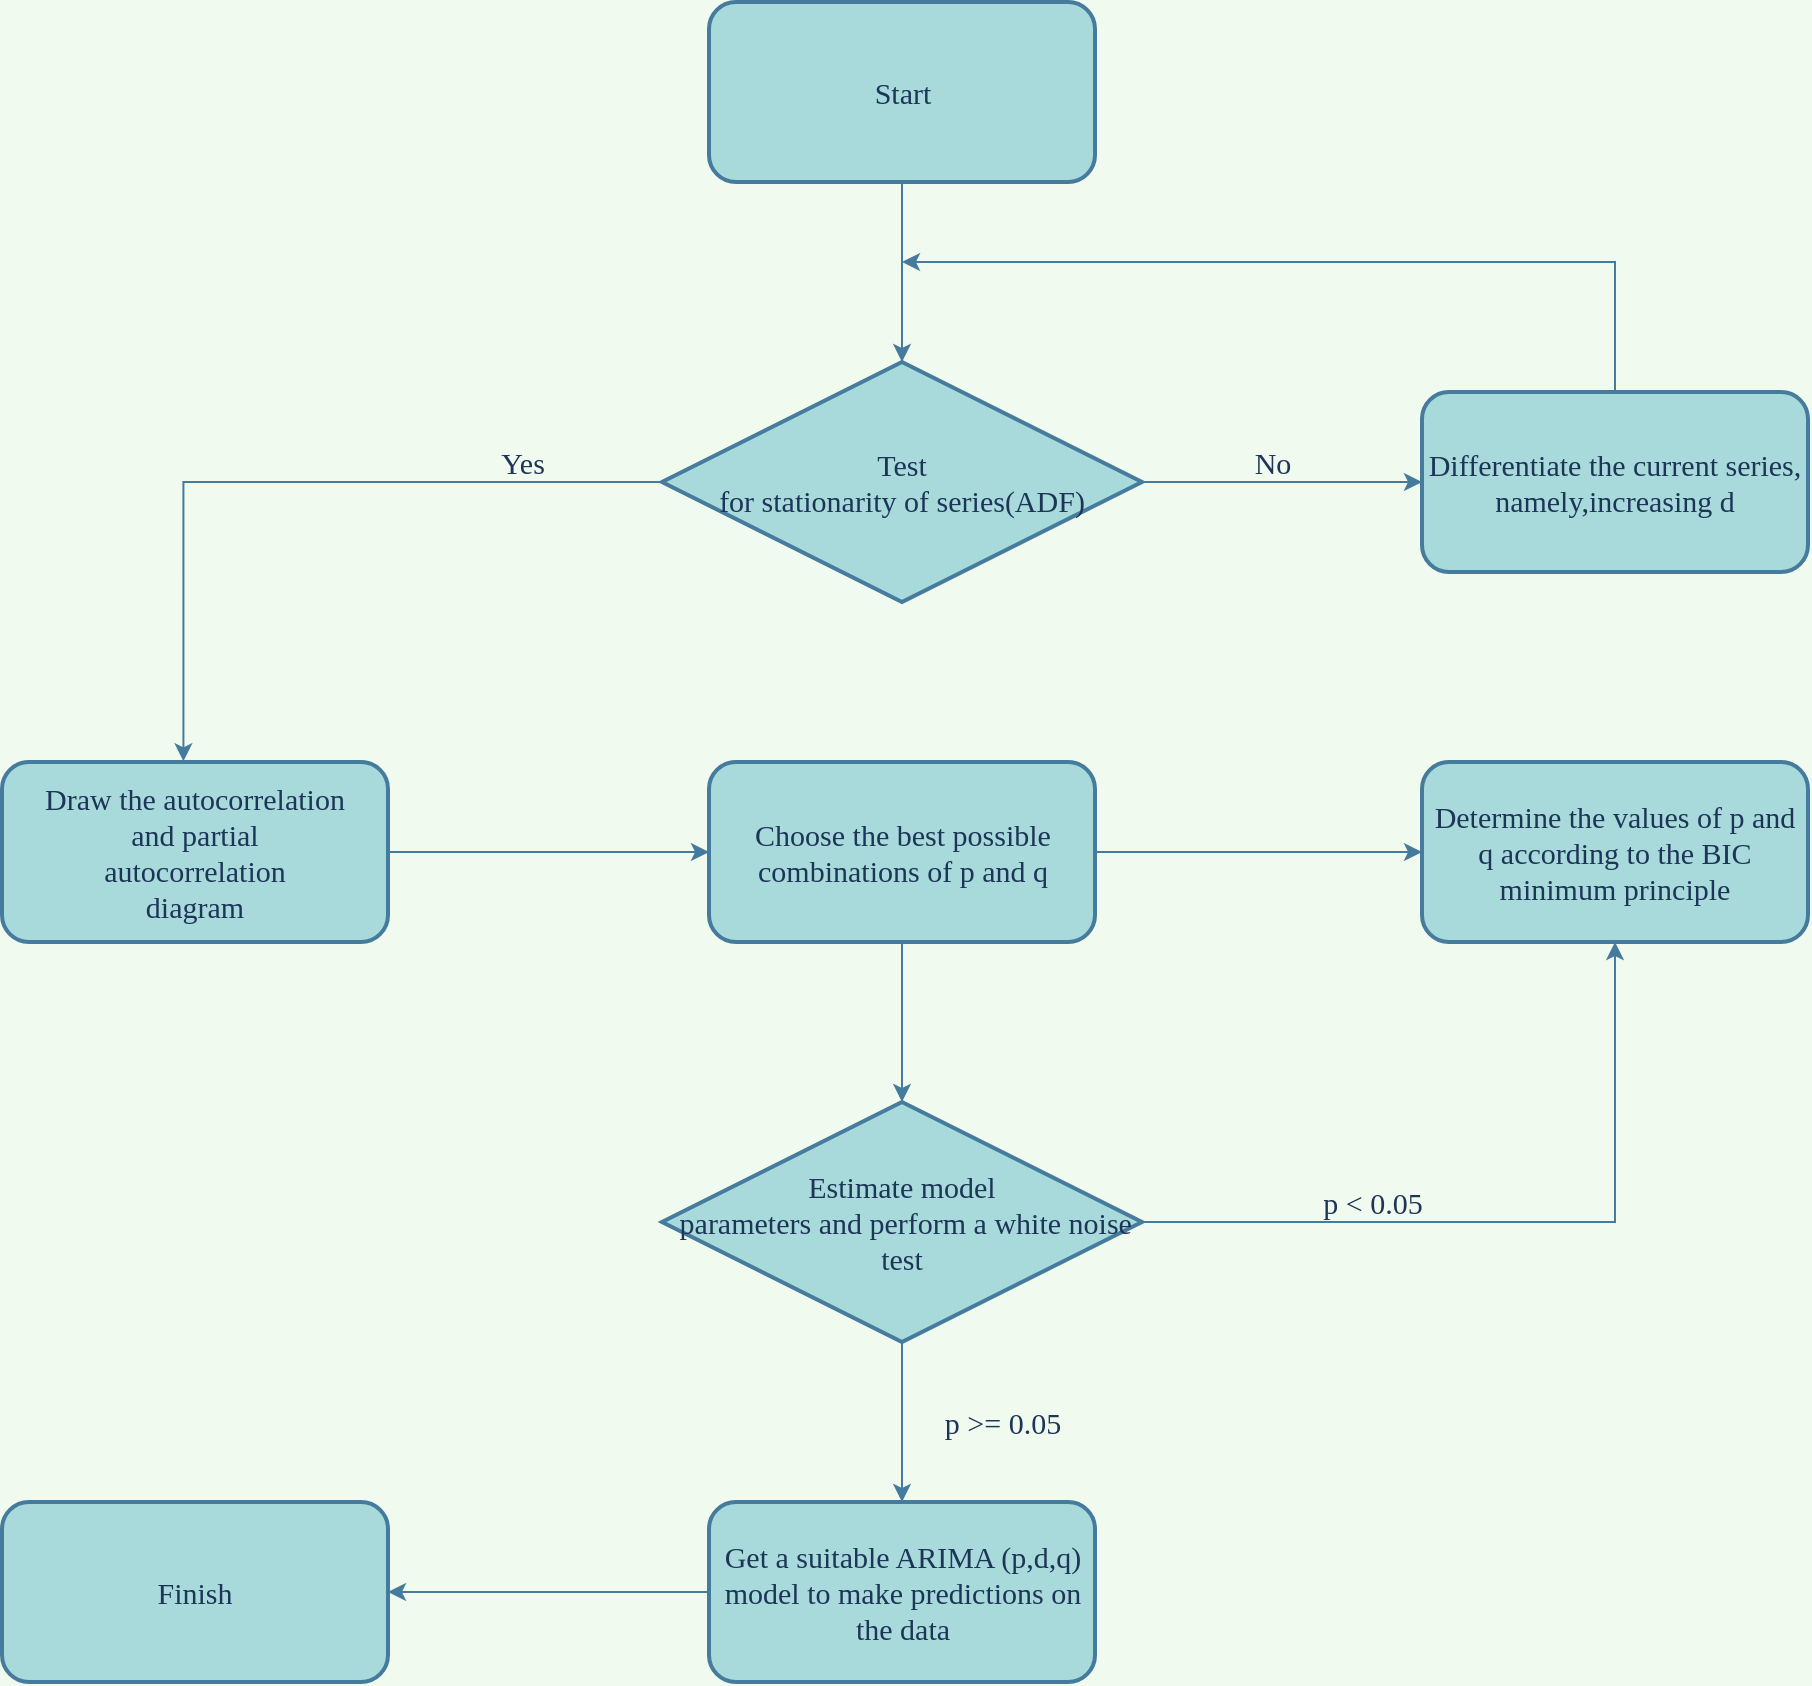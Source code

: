 <mxfile version="16.5.3" type="github">
  <diagram id="C5RBs43oDa-KdzZeNtuy" name="Page-1">
    <mxGraphModel dx="3000" dy="973" grid="1" gridSize="10" guides="1" tooltips="1" connect="1" arrows="1" fold="1" page="1" pageScale="1" pageWidth="827" pageHeight="1169" background="#F1FAEE" math="0" shadow="0">
      <root>
        <mxCell id="WIyWlLk6GJQsqaUBKTNV-0" />
        <mxCell id="WIyWlLk6GJQsqaUBKTNV-1" parent="WIyWlLk6GJQsqaUBKTNV-0" />
        <mxCell id="g67Yw9Pypv5ZU0-nCZ06-19" value="" style="edgeStyle=orthogonalEdgeStyle;rounded=0;orthogonalLoop=1;jettySize=auto;html=1;fontFamily=Lucida Console;fontSize=15;entryX=0;entryY=0.5;entryDx=0;entryDy=0;labelBackgroundColor=#F1FAEE;strokeColor=#457B9D;fontColor=#1D3557;" edge="1" parent="WIyWlLk6GJQsqaUBKTNV-1" source="g67Yw9Pypv5ZU0-nCZ06-2" target="g67Yw9Pypv5ZU0-nCZ06-26">
          <mxGeometry relative="1" as="geometry">
            <mxPoint x="-620" y="335" as="targetPoint" />
          </mxGeometry>
        </mxCell>
        <mxCell id="g67Yw9Pypv5ZU0-nCZ06-2" value="&lt;span&gt;Test&lt;br&gt;for stationarity of series&lt;/span&gt;(ADF)&lt;span&gt;&lt;br&gt;&lt;/span&gt;" style="strokeWidth=2;html=1;shape=mxgraph.flowchart.decision;whiteSpace=wrap;fontFamily=Lucida Console;fontSize=15;fillColor=#A8DADC;strokeColor=#457B9D;fontColor=#1D3557;" vertex="1" parent="WIyWlLk6GJQsqaUBKTNV-1">
          <mxGeometry x="-970" y="280" width="240" height="120" as="geometry" />
        </mxCell>
        <mxCell id="g67Yw9Pypv5ZU0-nCZ06-15" value="" style="edgeStyle=orthogonalEdgeStyle;rounded=0;orthogonalLoop=1;jettySize=auto;html=1;fontFamily=Lucida Console;fontSize=15;labelBackgroundColor=#F1FAEE;strokeColor=#457B9D;fontColor=#1D3557;" edge="1" parent="WIyWlLk6GJQsqaUBKTNV-1" source="g67Yw9Pypv5ZU0-nCZ06-4" target="g67Yw9Pypv5ZU0-nCZ06-2">
          <mxGeometry relative="1" as="geometry" />
        </mxCell>
        <mxCell id="g67Yw9Pypv5ZU0-nCZ06-4" value="Start" style="rounded=1;whiteSpace=wrap;html=1;fontFamily=Lucida Console;fontSize=15;strokeWidth=2;fillColor=#A8DADC;strokeColor=#457B9D;fontColor=#1D3557;" vertex="1" parent="WIyWlLk6GJQsqaUBKTNV-1">
          <mxGeometry x="-946.5" y="100" width="193" height="90" as="geometry" />
        </mxCell>
        <mxCell id="g67Yw9Pypv5ZU0-nCZ06-20" value="" style="edgeStyle=segmentEdgeStyle;endArrow=classic;html=1;rounded=0;fontFamily=Lucida Console;fontSize=15;exitX=0.5;exitY=0;exitDx=0;exitDy=0;labelBackgroundColor=#F1FAEE;strokeColor=#457B9D;fontColor=#1D3557;" edge="1" parent="WIyWlLk6GJQsqaUBKTNV-1" source="g67Yw9Pypv5ZU0-nCZ06-26">
          <mxGeometry width="50" height="50" relative="1" as="geometry">
            <mxPoint x="-510" y="230" as="sourcePoint" />
            <mxPoint x="-850" y="230" as="targetPoint" />
            <Array as="points">
              <mxPoint x="-493" y="230" />
            </Array>
          </mxGeometry>
        </mxCell>
        <mxCell id="g67Yw9Pypv5ZU0-nCZ06-23" value="No" style="text;html=1;align=center;verticalAlign=middle;resizable=0;points=[];autosize=1;strokeColor=none;fillColor=none;fontSize=15;fontFamily=Lucida Console;fontColor=#1D3557;" vertex="1" parent="WIyWlLk6GJQsqaUBKTNV-1">
          <mxGeometry x="-680" y="320" width="30" height="20" as="geometry" />
        </mxCell>
        <mxCell id="g67Yw9Pypv5ZU0-nCZ06-33" style="edgeStyle=orthogonalEdgeStyle;rounded=0;orthogonalLoop=1;jettySize=auto;html=1;entryX=0;entryY=0.5;entryDx=0;entryDy=0;fontFamily=Lucida Console;fontSize=15;labelBackgroundColor=#F1FAEE;strokeColor=#457B9D;fontColor=#1D3557;" edge="1" parent="WIyWlLk6GJQsqaUBKTNV-1" source="g67Yw9Pypv5ZU0-nCZ06-25" target="g67Yw9Pypv5ZU0-nCZ06-29">
          <mxGeometry relative="1" as="geometry" />
        </mxCell>
        <mxCell id="g67Yw9Pypv5ZU0-nCZ06-25" value="Draw the autocorrelation&lt;br&gt;and partial&lt;br&gt;autocorrelation&lt;br&gt;diagram" style="rounded=1;whiteSpace=wrap;html=1;fontFamily=Lucida Console;fontSize=15;strokeWidth=2;fillColor=#A8DADC;strokeColor=#457B9D;fontColor=#1D3557;" vertex="1" parent="WIyWlLk6GJQsqaUBKTNV-1">
          <mxGeometry x="-1300" y="480" width="193" height="90" as="geometry" />
        </mxCell>
        <mxCell id="g67Yw9Pypv5ZU0-nCZ06-26" value="Differentiate the current series,&lt;br&gt;namely,increasing d" style="rounded=1;whiteSpace=wrap;html=1;fontFamily=Lucida Console;fontSize=15;strokeWidth=2;fillColor=#A8DADC;strokeColor=#457B9D;fontColor=#1D3557;" vertex="1" parent="WIyWlLk6GJQsqaUBKTNV-1">
          <mxGeometry x="-590" y="295" width="193" height="90" as="geometry" />
        </mxCell>
        <mxCell id="g67Yw9Pypv5ZU0-nCZ06-34" style="edgeStyle=orthogonalEdgeStyle;rounded=0;orthogonalLoop=1;jettySize=auto;html=1;entryX=0;entryY=0.5;entryDx=0;entryDy=0;fontFamily=Lucida Console;fontSize=15;labelBackgroundColor=#F1FAEE;strokeColor=#457B9D;fontColor=#1D3557;" edge="1" parent="WIyWlLk6GJQsqaUBKTNV-1" source="g67Yw9Pypv5ZU0-nCZ06-29" target="g67Yw9Pypv5ZU0-nCZ06-32">
          <mxGeometry relative="1" as="geometry" />
        </mxCell>
        <mxCell id="g67Yw9Pypv5ZU0-nCZ06-40" value="" style="edgeStyle=orthogonalEdgeStyle;rounded=0;orthogonalLoop=1;jettySize=auto;html=1;fontFamily=Lucida Console;fontSize=15;labelBackgroundColor=#F1FAEE;strokeColor=#457B9D;fontColor=#1D3557;" edge="1" parent="WIyWlLk6GJQsqaUBKTNV-1" source="g67Yw9Pypv5ZU0-nCZ06-29" target="g67Yw9Pypv5ZU0-nCZ06-39">
          <mxGeometry relative="1" as="geometry" />
        </mxCell>
        <mxCell id="g67Yw9Pypv5ZU0-nCZ06-29" value="Choose the best possible combinations of p and q" style="rounded=1;whiteSpace=wrap;html=1;fontFamily=Lucida Console;fontSize=15;strokeWidth=2;fillColor=#A8DADC;strokeColor=#457B9D;fontColor=#1D3557;" vertex="1" parent="WIyWlLk6GJQsqaUBKTNV-1">
          <mxGeometry x="-946.5" y="480" width="193" height="90" as="geometry" />
        </mxCell>
        <mxCell id="g67Yw9Pypv5ZU0-nCZ06-30" value="" style="edgeStyle=segmentEdgeStyle;endArrow=classic;html=1;rounded=0;fontFamily=Lucida Console;fontSize=15;entryX=0.47;entryY=-0.004;entryDx=0;entryDy=0;entryPerimeter=0;labelBackgroundColor=#F1FAEE;strokeColor=#457B9D;fontColor=#1D3557;" edge="1" parent="WIyWlLk6GJQsqaUBKTNV-1" target="g67Yw9Pypv5ZU0-nCZ06-25">
          <mxGeometry width="50" height="50" relative="1" as="geometry">
            <mxPoint x="-970" y="340" as="sourcePoint" />
            <mxPoint x="-1130" y="340" as="targetPoint" />
          </mxGeometry>
        </mxCell>
        <mxCell id="g67Yw9Pypv5ZU0-nCZ06-31" value="Yes" style="text;html=1;align=center;verticalAlign=middle;resizable=0;points=[];autosize=1;strokeColor=none;fillColor=none;fontSize=15;fontFamily=Lucida Console;fontColor=#1D3557;" vertex="1" parent="WIyWlLk6GJQsqaUBKTNV-1">
          <mxGeometry x="-1060" y="320" width="40" height="20" as="geometry" />
        </mxCell>
        <mxCell id="g67Yw9Pypv5ZU0-nCZ06-32" value="Determine the values of p and q according to the BIC minimum principle" style="rounded=1;whiteSpace=wrap;html=1;fontFamily=Lucida Console;fontSize=15;strokeWidth=2;fillColor=#A8DADC;strokeColor=#457B9D;fontColor=#1D3557;" vertex="1" parent="WIyWlLk6GJQsqaUBKTNV-1">
          <mxGeometry x="-590" y="480" width="193" height="90" as="geometry" />
        </mxCell>
        <mxCell id="g67Yw9Pypv5ZU0-nCZ06-41" style="edgeStyle=orthogonalEdgeStyle;rounded=0;orthogonalLoop=1;jettySize=auto;html=1;entryX=0.5;entryY=1;entryDx=0;entryDy=0;fontFamily=Lucida Console;fontSize=15;labelBackgroundColor=#F1FAEE;strokeColor=#457B9D;fontColor=#1D3557;" edge="1" parent="WIyWlLk6GJQsqaUBKTNV-1" source="g67Yw9Pypv5ZU0-nCZ06-39" target="g67Yw9Pypv5ZU0-nCZ06-32">
          <mxGeometry relative="1" as="geometry" />
        </mxCell>
        <mxCell id="g67Yw9Pypv5ZU0-nCZ06-47" value="" style="edgeStyle=orthogonalEdgeStyle;rounded=0;orthogonalLoop=1;jettySize=auto;html=1;fontFamily=Lucida Console;fontSize=15;labelBackgroundColor=#F1FAEE;strokeColor=#457B9D;fontColor=#1D3557;" edge="1" parent="WIyWlLk6GJQsqaUBKTNV-1" source="g67Yw9Pypv5ZU0-nCZ06-39" target="g67Yw9Pypv5ZU0-nCZ06-46">
          <mxGeometry relative="1" as="geometry" />
        </mxCell>
        <mxCell id="g67Yw9Pypv5ZU0-nCZ06-39" value="Estimate model&lt;br&gt;&amp;nbsp;parameters and perform a white noise test&lt;span&gt;&lt;br&gt;&lt;/span&gt;" style="strokeWidth=2;html=1;shape=mxgraph.flowchart.decision;whiteSpace=wrap;fontFamily=Lucida Console;fontSize=15;fillColor=#A8DADC;strokeColor=#457B9D;fontColor=#1D3557;" vertex="1" parent="WIyWlLk6GJQsqaUBKTNV-1">
          <mxGeometry x="-970" y="650" width="240" height="120" as="geometry" />
        </mxCell>
        <mxCell id="g67Yw9Pypv5ZU0-nCZ06-42" value="p &amp;lt; 0.05" style="text;html=1;align=center;verticalAlign=middle;resizable=0;points=[];autosize=1;strokeColor=none;fillColor=none;fontSize=15;fontFamily=Lucida Console;fontColor=#1D3557;" vertex="1" parent="WIyWlLk6GJQsqaUBKTNV-1">
          <mxGeometry x="-660" y="690" width="90" height="20" as="geometry" />
        </mxCell>
        <mxCell id="g67Yw9Pypv5ZU0-nCZ06-49" value="" style="edgeStyle=orthogonalEdgeStyle;rounded=0;orthogonalLoop=1;jettySize=auto;html=1;fontFamily=Lucida Console;fontSize=15;labelBackgroundColor=#F1FAEE;strokeColor=#457B9D;fontColor=#1D3557;" edge="1" parent="WIyWlLk6GJQsqaUBKTNV-1" source="g67Yw9Pypv5ZU0-nCZ06-46" target="g67Yw9Pypv5ZU0-nCZ06-48">
          <mxGeometry relative="1" as="geometry" />
        </mxCell>
        <mxCell id="g67Yw9Pypv5ZU0-nCZ06-46" value="Get a suitable ARIMA (p,d,q) model to make predictions on the data" style="rounded=1;whiteSpace=wrap;html=1;fontFamily=Lucida Console;fontSize=15;strokeWidth=2;fillColor=#A8DADC;strokeColor=#457B9D;fontColor=#1D3557;" vertex="1" parent="WIyWlLk6GJQsqaUBKTNV-1">
          <mxGeometry x="-946.5" y="850" width="193" height="90" as="geometry" />
        </mxCell>
        <mxCell id="g67Yw9Pypv5ZU0-nCZ06-48" value="Finish" style="rounded=1;whiteSpace=wrap;html=1;fontFamily=Lucida Console;fontSize=15;strokeWidth=2;fillColor=#A8DADC;strokeColor=#457B9D;fontColor=#1D3557;" vertex="1" parent="WIyWlLk6GJQsqaUBKTNV-1">
          <mxGeometry x="-1300" y="850" width="193" height="90" as="geometry" />
        </mxCell>
        <mxCell id="g67Yw9Pypv5ZU0-nCZ06-52" value="p &amp;gt;= 0.05" style="text;html=1;align=center;verticalAlign=middle;resizable=0;points=[];autosize=1;strokeColor=none;fillColor=none;fontSize=15;fontFamily=Lucida Console;fontColor=#1D3557;" vertex="1" parent="WIyWlLk6GJQsqaUBKTNV-1">
          <mxGeometry x="-850" y="800" width="100" height="20" as="geometry" />
        </mxCell>
      </root>
    </mxGraphModel>
  </diagram>
</mxfile>
